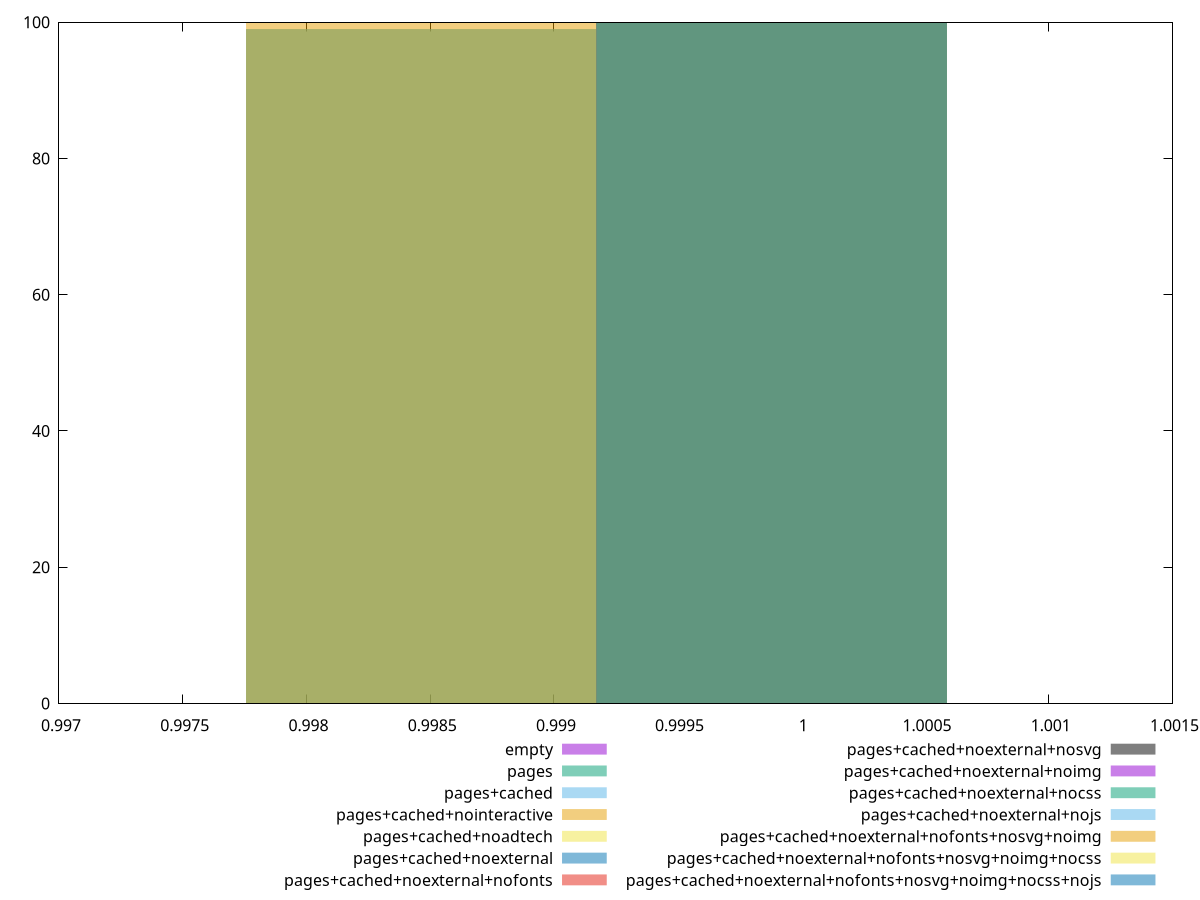 reset
set terminal svg size 640, 620 enhanced background rgb 'white'
set output "report_00007_2020-12-11T15:55:29.892Z/dom-size/comparison/histogram/all_score.svg"

$empty <<EOF
0.9998803194989614 100
EOF

$pages <<EOF
0.9984640584231838 99
0.9998803194989614 1
EOF

$pagesCached <<EOF
0.9998803194989614 1
0.9984640584231838 99
EOF

$pagesCachedNointeractive <<EOF
0.9984640584231838 100
EOF

$pagesCachedNoadtech <<EOF
0.9998803194989614 100
EOF

$pagesCachedNoexternal <<EOF
0.9998803194989614 100
EOF

$pagesCachedNoexternalNofonts <<EOF
0.9998803194989614 100
EOF

$pagesCachedNoexternalNosvg <<EOF
0.9998803194989614 100
EOF

$pagesCachedNoexternalNoimg <<EOF
0.9998803194989614 100
EOF

$pagesCachedNoexternalNocss <<EOF
0.9998803194989614 100
EOF

$pagesCachedNoexternalNojs <<EOF
0.9998803194989614 100
EOF

$pagesCachedNoexternalNofontsNosvgNoimg <<EOF
0.9998803194989614 100
EOF

$pagesCachedNoexternalNofontsNosvgNoimgNocss <<EOF
0.9998803194989614 100
EOF

$pagesCachedNoexternalNofontsNosvgNoimgNocssNojs <<EOF
0.9998803194989614 100
EOF

set key outside below
set boxwidth 0.0014162610757775657
set yrange [0:100]
set style fill transparent solid 0.5 noborder

plot \
  $empty title "empty" with boxes, \
  $pages title "pages" with boxes, \
  $pagesCached title "pages+cached" with boxes, \
  $pagesCachedNointeractive title "pages+cached+nointeractive" with boxes, \
  $pagesCachedNoadtech title "pages+cached+noadtech" with boxes, \
  $pagesCachedNoexternal title "pages+cached+noexternal" with boxes, \
  $pagesCachedNoexternalNofonts title "pages+cached+noexternal+nofonts" with boxes, \
  $pagesCachedNoexternalNosvg title "pages+cached+noexternal+nosvg" with boxes, \
  $pagesCachedNoexternalNoimg title "pages+cached+noexternal+noimg" with boxes, \
  $pagesCachedNoexternalNocss title "pages+cached+noexternal+nocss" with boxes, \
  $pagesCachedNoexternalNojs title "pages+cached+noexternal+nojs" with boxes, \
  $pagesCachedNoexternalNofontsNosvgNoimg title "pages+cached+noexternal+nofonts+nosvg+noimg" with boxes, \
  $pagesCachedNoexternalNofontsNosvgNoimgNocss title "pages+cached+noexternal+nofonts+nosvg+noimg+nocss" with boxes, \
  $pagesCachedNoexternalNofontsNosvgNoimgNocssNojs title "pages+cached+noexternal+nofonts+nosvg+noimg+nocss+nojs" with boxes, \


reset